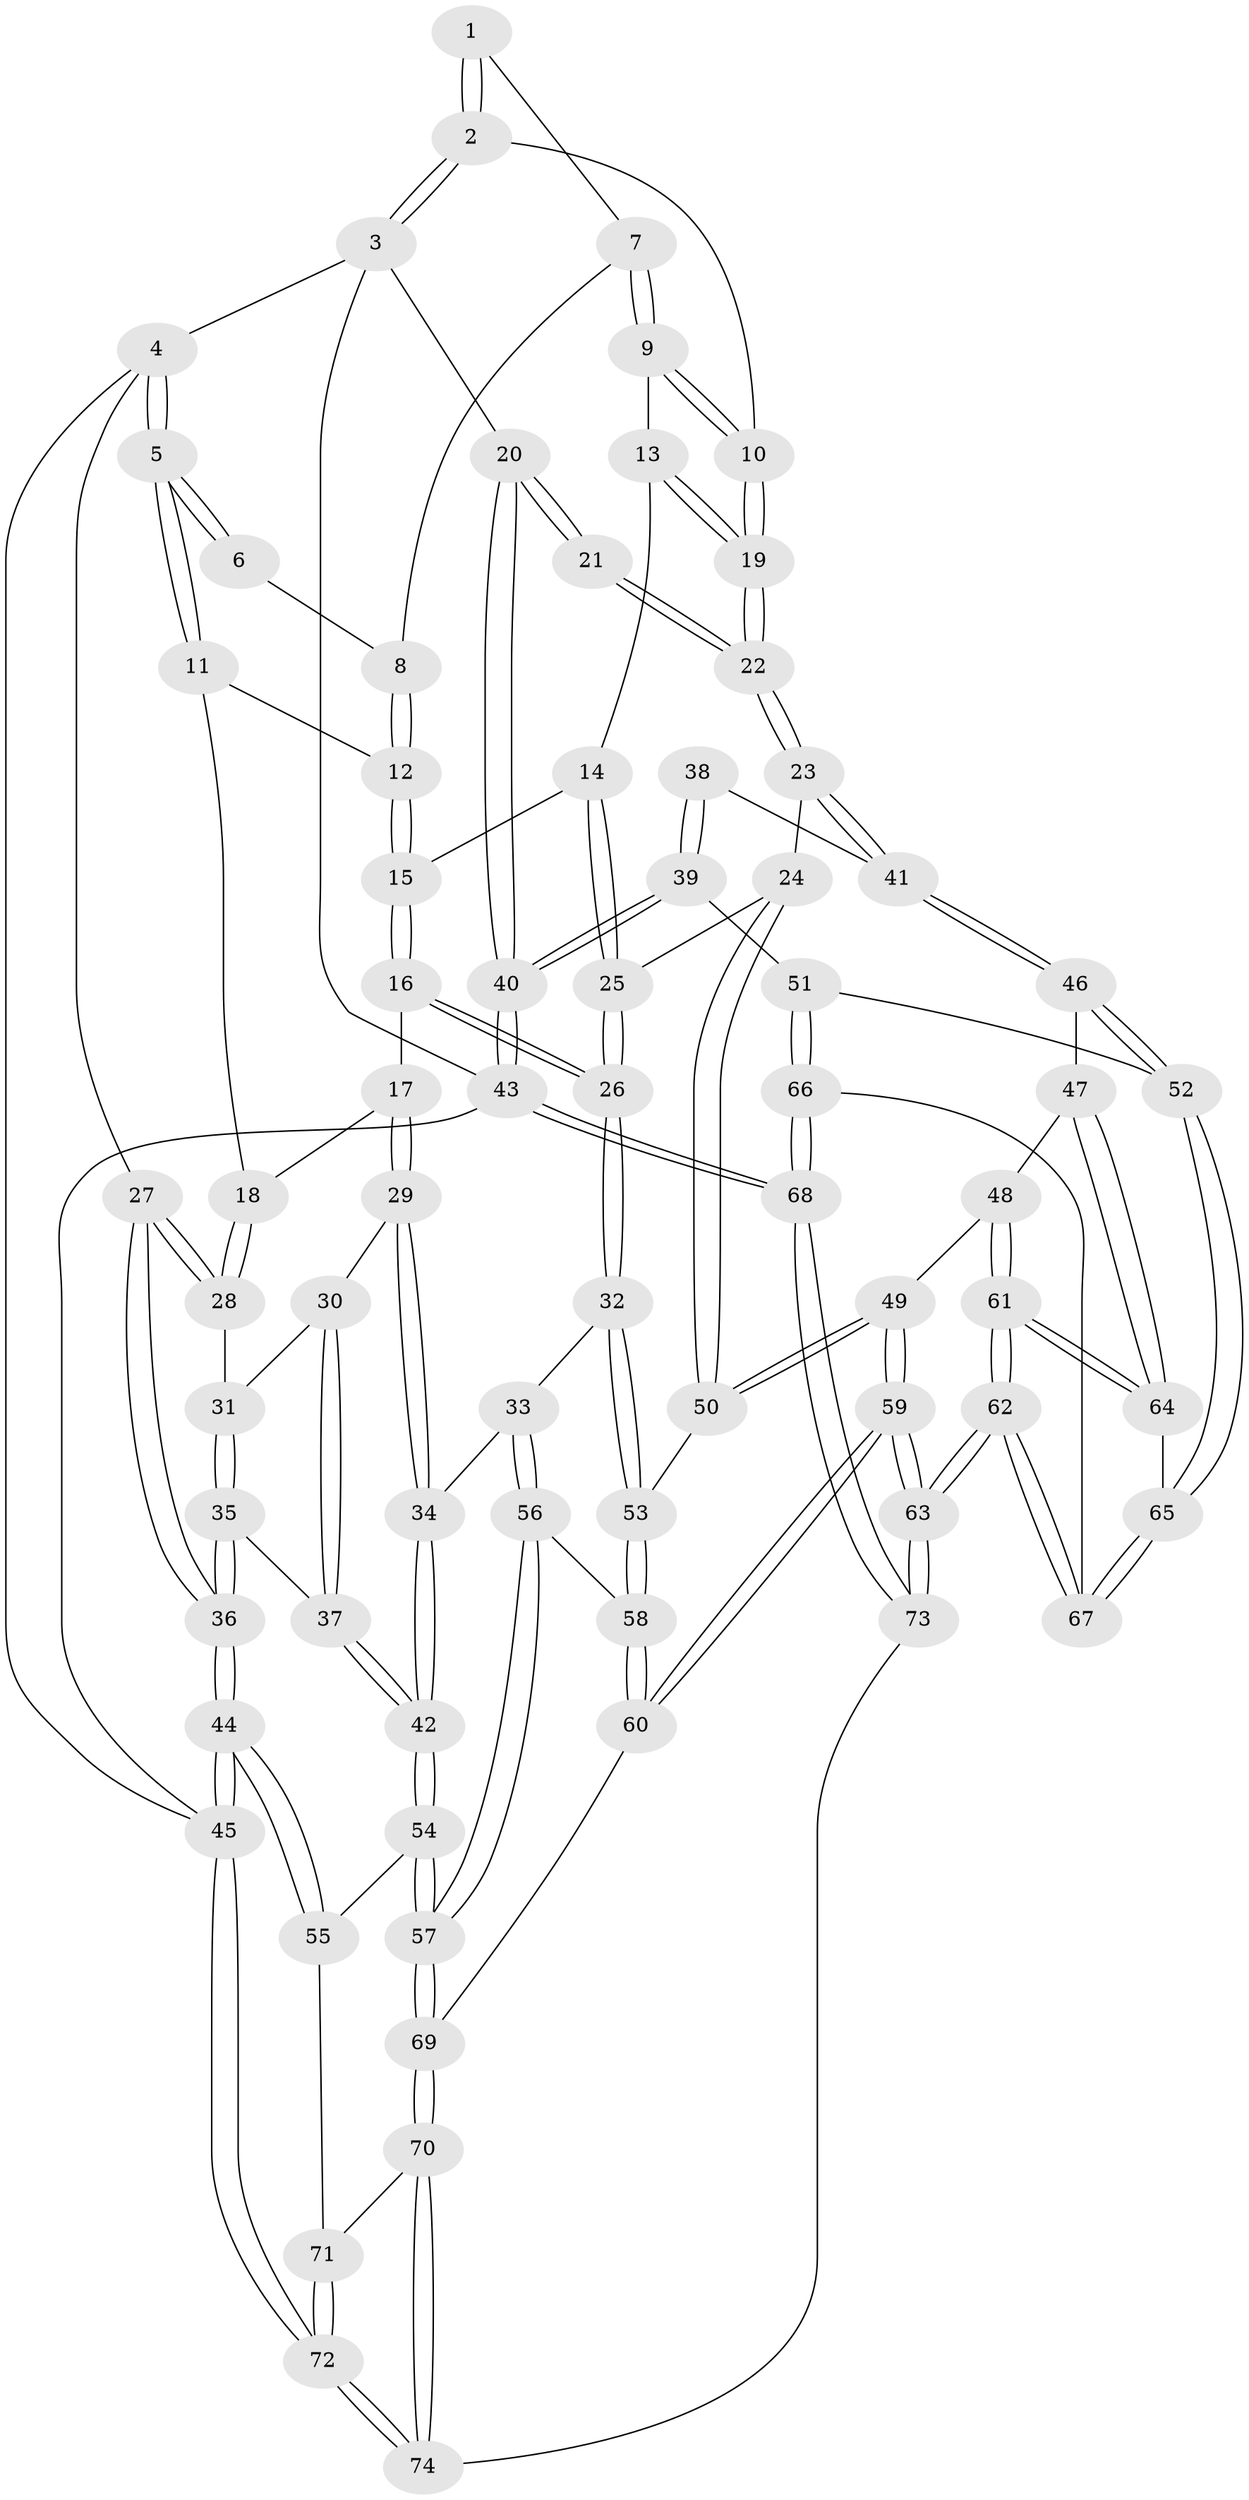 // coarse degree distribution, {3: 0.06976744186046512, 6: 0.06976744186046512, 5: 0.3023255813953488, 4: 0.5581395348837209}
// Generated by graph-tools (version 1.1) at 2025/42/03/06/25 10:42:33]
// undirected, 74 vertices, 182 edges
graph export_dot {
graph [start="1"]
  node [color=gray90,style=filled];
  1 [pos="+0.4758474941156753+0"];
  2 [pos="+1+0"];
  3 [pos="+1+0"];
  4 [pos="+0+0"];
  5 [pos="+0+0"];
  6 [pos="+0.47162299952252823+0"];
  7 [pos="+0.5042750638809477+0.12949845176326902"];
  8 [pos="+0.33724426824015713+0.13838135713980954"];
  9 [pos="+0.5116759255222006+0.14226737853010077"];
  10 [pos="+0.6691365853455936+0.2227048510075874"];
  11 [pos="+0.163530033401385+0.14637932164319978"];
  12 [pos="+0.26729929958810916+0.19482987418489622"];
  13 [pos="+0.3979540467668422+0.2782547920811081"];
  14 [pos="+0.3459831544981551+0.28096021789724"];
  15 [pos="+0.3253380279276293+0.27702586167087034"];
  16 [pos="+0.2908011716992462+0.35790207814156016"];
  17 [pos="+0.25246025441016534+0.4035573579659899"];
  18 [pos="+0.11283771053744253+0.3557298636276412"];
  19 [pos="+0.6517826627543585+0.389542185340074"];
  20 [pos="+1+0.22072866746513084"];
  21 [pos="+0.8967864461435568+0.4001765105373317"];
  22 [pos="+0.655787304582104+0.4033485344361561"];
  23 [pos="+0.6428080457314118+0.43802995062747196"];
  24 [pos="+0.6065302479545318+0.48422197327929023"];
  25 [pos="+0.47943498066848966+0.5422874952964449"];
  26 [pos="+0.46039655566478876+0.5560436555937662"];
  27 [pos="+0+0.331745209774878"];
  28 [pos="+0.05703908393816054+0.40552296981309593"];
  29 [pos="+0.23195893392445066+0.5185266614744255"];
  30 [pos="+0.08318190528251838+0.4473896154503749"];
  31 [pos="+0.07298976096300504+0.4363307301778167"];
  32 [pos="+0.43809366920176973+0.5793125891880653"];
  33 [pos="+0.40193941758526697+0.6110559978815683"];
  34 [pos="+0.2601621545456804+0.6037385402651648"];
  35 [pos="+0+0.6305030745697647"];
  36 [pos="+0+0.6777400941005175"];
  37 [pos="+0.07903543984953257+0.6203701466156519"];
  38 [pos="+0.8991506334309991+0.523685935483669"];
  39 [pos="+1+0.702118769665513"];
  40 [pos="+1+0.6946429818057331"];
  41 [pos="+0.831094737994452+0.6199497024474415"];
  42 [pos="+0.20738840499701872+0.6490116751367324"];
  43 [pos="+1+1"];
  44 [pos="+0+0.7819312972111172"];
  45 [pos="+0+1"];
  46 [pos="+0.8506509805949671+0.7003929593117959"];
  47 [pos="+0.7934416944691832+0.7255216144125601"];
  48 [pos="+0.7270257962979962+0.7237082760183802"];
  49 [pos="+0.6805186486155637+0.7107518311783159"];
  50 [pos="+0.6729020925192452+0.7047402216942731"];
  51 [pos="+1+0.721988406744764"];
  52 [pos="+0.9486012691543397+0.7321519490533244"];
  53 [pos="+0.6052849351204337+0.7312859298128707"];
  54 [pos="+0.1858463012678612+0.7784055279905768"];
  55 [pos="+0.12435213568957933+0.8266338660286175"];
  56 [pos="+0.4391835602907521+0.7540099121823618"];
  57 [pos="+0.30960672263433553+0.8663435469003947"];
  58 [pos="+0.5013928243289231+0.8032037946417321"];
  59 [pos="+0.594680297924887+1"];
  60 [pos="+0.5663676039871233+0.9623101618501394"];
  61 [pos="+0.7020360347100292+0.9406701455280946"];
  62 [pos="+0.6378150234437819+1"];
  63 [pos="+0.6141179950329055+1"];
  64 [pos="+0.78361909509488+0.8619880418253542"];
  65 [pos="+0.8867909040241911+0.8747716344469272"];
  66 [pos="+0.9498186982103075+0.9822502153346981"];
  67 [pos="+0.8932230043544901+0.9087443543670948"];
  68 [pos="+1+1"];
  69 [pos="+0.31024120785217285+0.8703591827002853"];
  70 [pos="+0.28820235135893224+1"];
  71 [pos="+0.12774289302158454+0.8904834577545119"];
  72 [pos="+0+1"];
  73 [pos="+0.6041903564750928+1"];
  74 [pos="+0.3252154692100572+1"];
  1 -- 2;
  1 -- 2;
  1 -- 7;
  2 -- 3;
  2 -- 3;
  2 -- 10;
  3 -- 4;
  3 -- 20;
  3 -- 43;
  4 -- 5;
  4 -- 5;
  4 -- 27;
  4 -- 45;
  5 -- 6;
  5 -- 6;
  5 -- 11;
  5 -- 11;
  6 -- 8;
  7 -- 8;
  7 -- 9;
  7 -- 9;
  8 -- 12;
  8 -- 12;
  9 -- 10;
  9 -- 10;
  9 -- 13;
  10 -- 19;
  10 -- 19;
  11 -- 12;
  11 -- 18;
  12 -- 15;
  12 -- 15;
  13 -- 14;
  13 -- 19;
  13 -- 19;
  14 -- 15;
  14 -- 25;
  14 -- 25;
  15 -- 16;
  15 -- 16;
  16 -- 17;
  16 -- 26;
  16 -- 26;
  17 -- 18;
  17 -- 29;
  17 -- 29;
  18 -- 28;
  18 -- 28;
  19 -- 22;
  19 -- 22;
  20 -- 21;
  20 -- 21;
  20 -- 40;
  20 -- 40;
  21 -- 22;
  21 -- 22;
  22 -- 23;
  22 -- 23;
  23 -- 24;
  23 -- 41;
  23 -- 41;
  24 -- 25;
  24 -- 50;
  24 -- 50;
  25 -- 26;
  25 -- 26;
  26 -- 32;
  26 -- 32;
  27 -- 28;
  27 -- 28;
  27 -- 36;
  27 -- 36;
  28 -- 31;
  29 -- 30;
  29 -- 34;
  29 -- 34;
  30 -- 31;
  30 -- 37;
  30 -- 37;
  31 -- 35;
  31 -- 35;
  32 -- 33;
  32 -- 53;
  32 -- 53;
  33 -- 34;
  33 -- 56;
  33 -- 56;
  34 -- 42;
  34 -- 42;
  35 -- 36;
  35 -- 36;
  35 -- 37;
  36 -- 44;
  36 -- 44;
  37 -- 42;
  37 -- 42;
  38 -- 39;
  38 -- 39;
  38 -- 41;
  39 -- 40;
  39 -- 40;
  39 -- 51;
  40 -- 43;
  40 -- 43;
  41 -- 46;
  41 -- 46;
  42 -- 54;
  42 -- 54;
  43 -- 68;
  43 -- 68;
  43 -- 45;
  44 -- 45;
  44 -- 45;
  44 -- 55;
  44 -- 55;
  45 -- 72;
  45 -- 72;
  46 -- 47;
  46 -- 52;
  46 -- 52;
  47 -- 48;
  47 -- 64;
  47 -- 64;
  48 -- 49;
  48 -- 61;
  48 -- 61;
  49 -- 50;
  49 -- 50;
  49 -- 59;
  49 -- 59;
  50 -- 53;
  51 -- 52;
  51 -- 66;
  51 -- 66;
  52 -- 65;
  52 -- 65;
  53 -- 58;
  53 -- 58;
  54 -- 55;
  54 -- 57;
  54 -- 57;
  55 -- 71;
  56 -- 57;
  56 -- 57;
  56 -- 58;
  57 -- 69;
  57 -- 69;
  58 -- 60;
  58 -- 60;
  59 -- 60;
  59 -- 60;
  59 -- 63;
  59 -- 63;
  60 -- 69;
  61 -- 62;
  61 -- 62;
  61 -- 64;
  61 -- 64;
  62 -- 63;
  62 -- 63;
  62 -- 67;
  62 -- 67;
  63 -- 73;
  63 -- 73;
  64 -- 65;
  65 -- 67;
  65 -- 67;
  66 -- 67;
  66 -- 68;
  66 -- 68;
  68 -- 73;
  68 -- 73;
  69 -- 70;
  69 -- 70;
  70 -- 71;
  70 -- 74;
  70 -- 74;
  71 -- 72;
  71 -- 72;
  72 -- 74;
  72 -- 74;
  73 -- 74;
}

